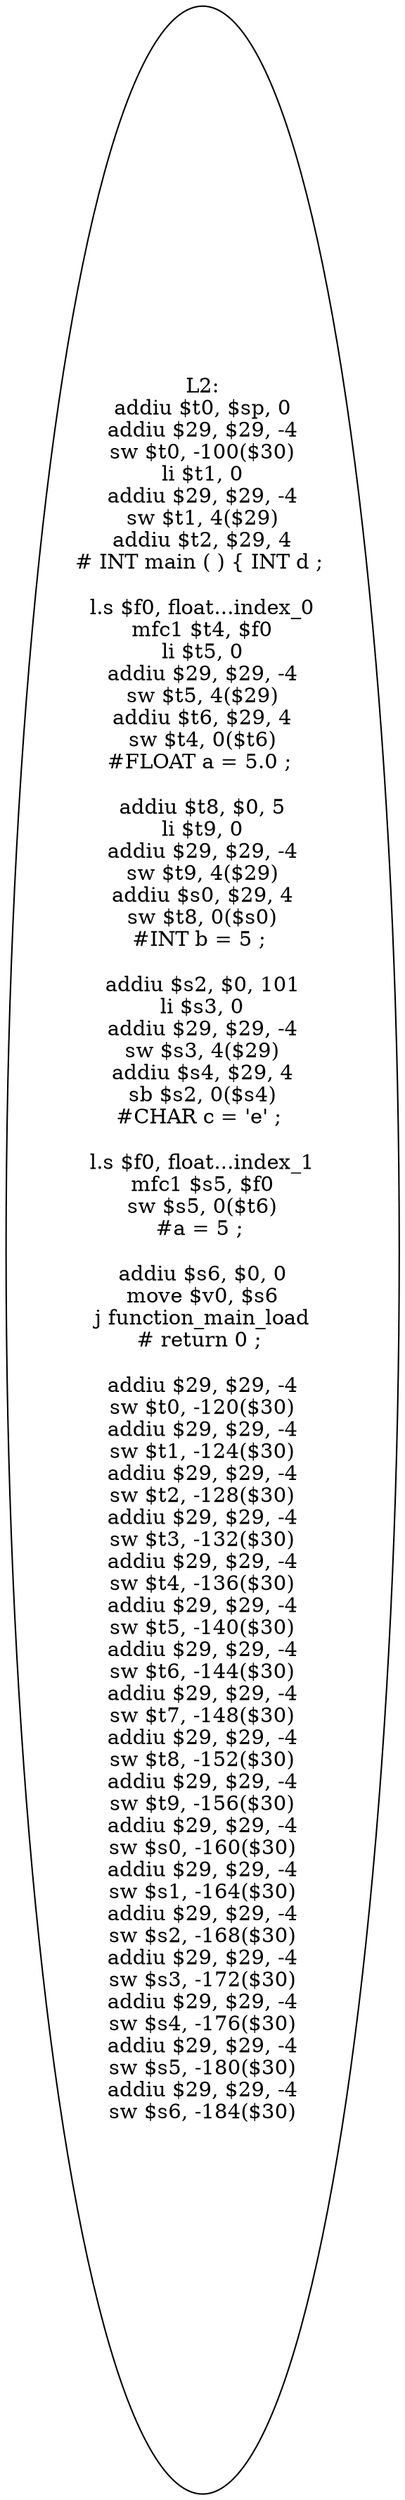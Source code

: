 digraph AST {
  "125702257535792" [label="L2:
addiu $t0, $sp, 0
addiu $29, $29, -4
sw $t0, -100($30)
li $t1, 0
addiu $29, $29, -4
sw $t1, 4($29)
addiu $t2, $29, 4
# INT main ( ) { INT d ; 

l.s $f0, float...index_0
mfc1 $t4, $f0
li $t5, 0
addiu $29, $29, -4
sw $t5, 4($29)
addiu $t6, $29, 4
sw $t4, 0($t6)
#FLOAT a = 5.0 ; 

addiu $t8, $0, 5
li $t9, 0
addiu $29, $29, -4
sw $t9, 4($29)
addiu $s0, $29, 4
sw $t8, 0($s0)
#INT b = 5 ; 

addiu $s2, $0, 101
li $s3, 0
addiu $29, $29, -4
sw $s3, 4($29)
addiu $s4, $29, 4
sb $s2, 0($s4)
#CHAR c = 'e' ; 

l.s $f0, float...index_1
mfc1 $s5, $f0
sw $s5, 0($t6)
#a = 5 ; 

addiu $s6, $0, 0
move $v0, $s6
j function_main_load
# return 0 ; 

addiu $29, $29, -4
sw $t0, -120($30)
addiu $29, $29, -4
sw $t1, -124($30)
addiu $29, $29, -4
sw $t2, -128($30)
addiu $29, $29, -4
sw $t3, -132($30)
addiu $29, $29, -4
sw $t4, -136($30)
addiu $29, $29, -4
sw $t5, -140($30)
addiu $29, $29, -4
sw $t6, -144($30)
addiu $29, $29, -4
sw $t7, -148($30)
addiu $29, $29, -4
sw $t8, -152($30)
addiu $29, $29, -4
sw $t9, -156($30)
addiu $29, $29, -4
sw $s0, -160($30)
addiu $29, $29, -4
sw $s1, -164($30)
addiu $29, $29, -4
sw $s2, -168($30)
addiu $29, $29, -4
sw $s3, -172($30)
addiu $29, $29, -4
sw $s4, -176($30)
addiu $29, $29, -4
sw $s5, -180($30)
addiu $29, $29, -4
sw $s6, -184($30)
"];
}
